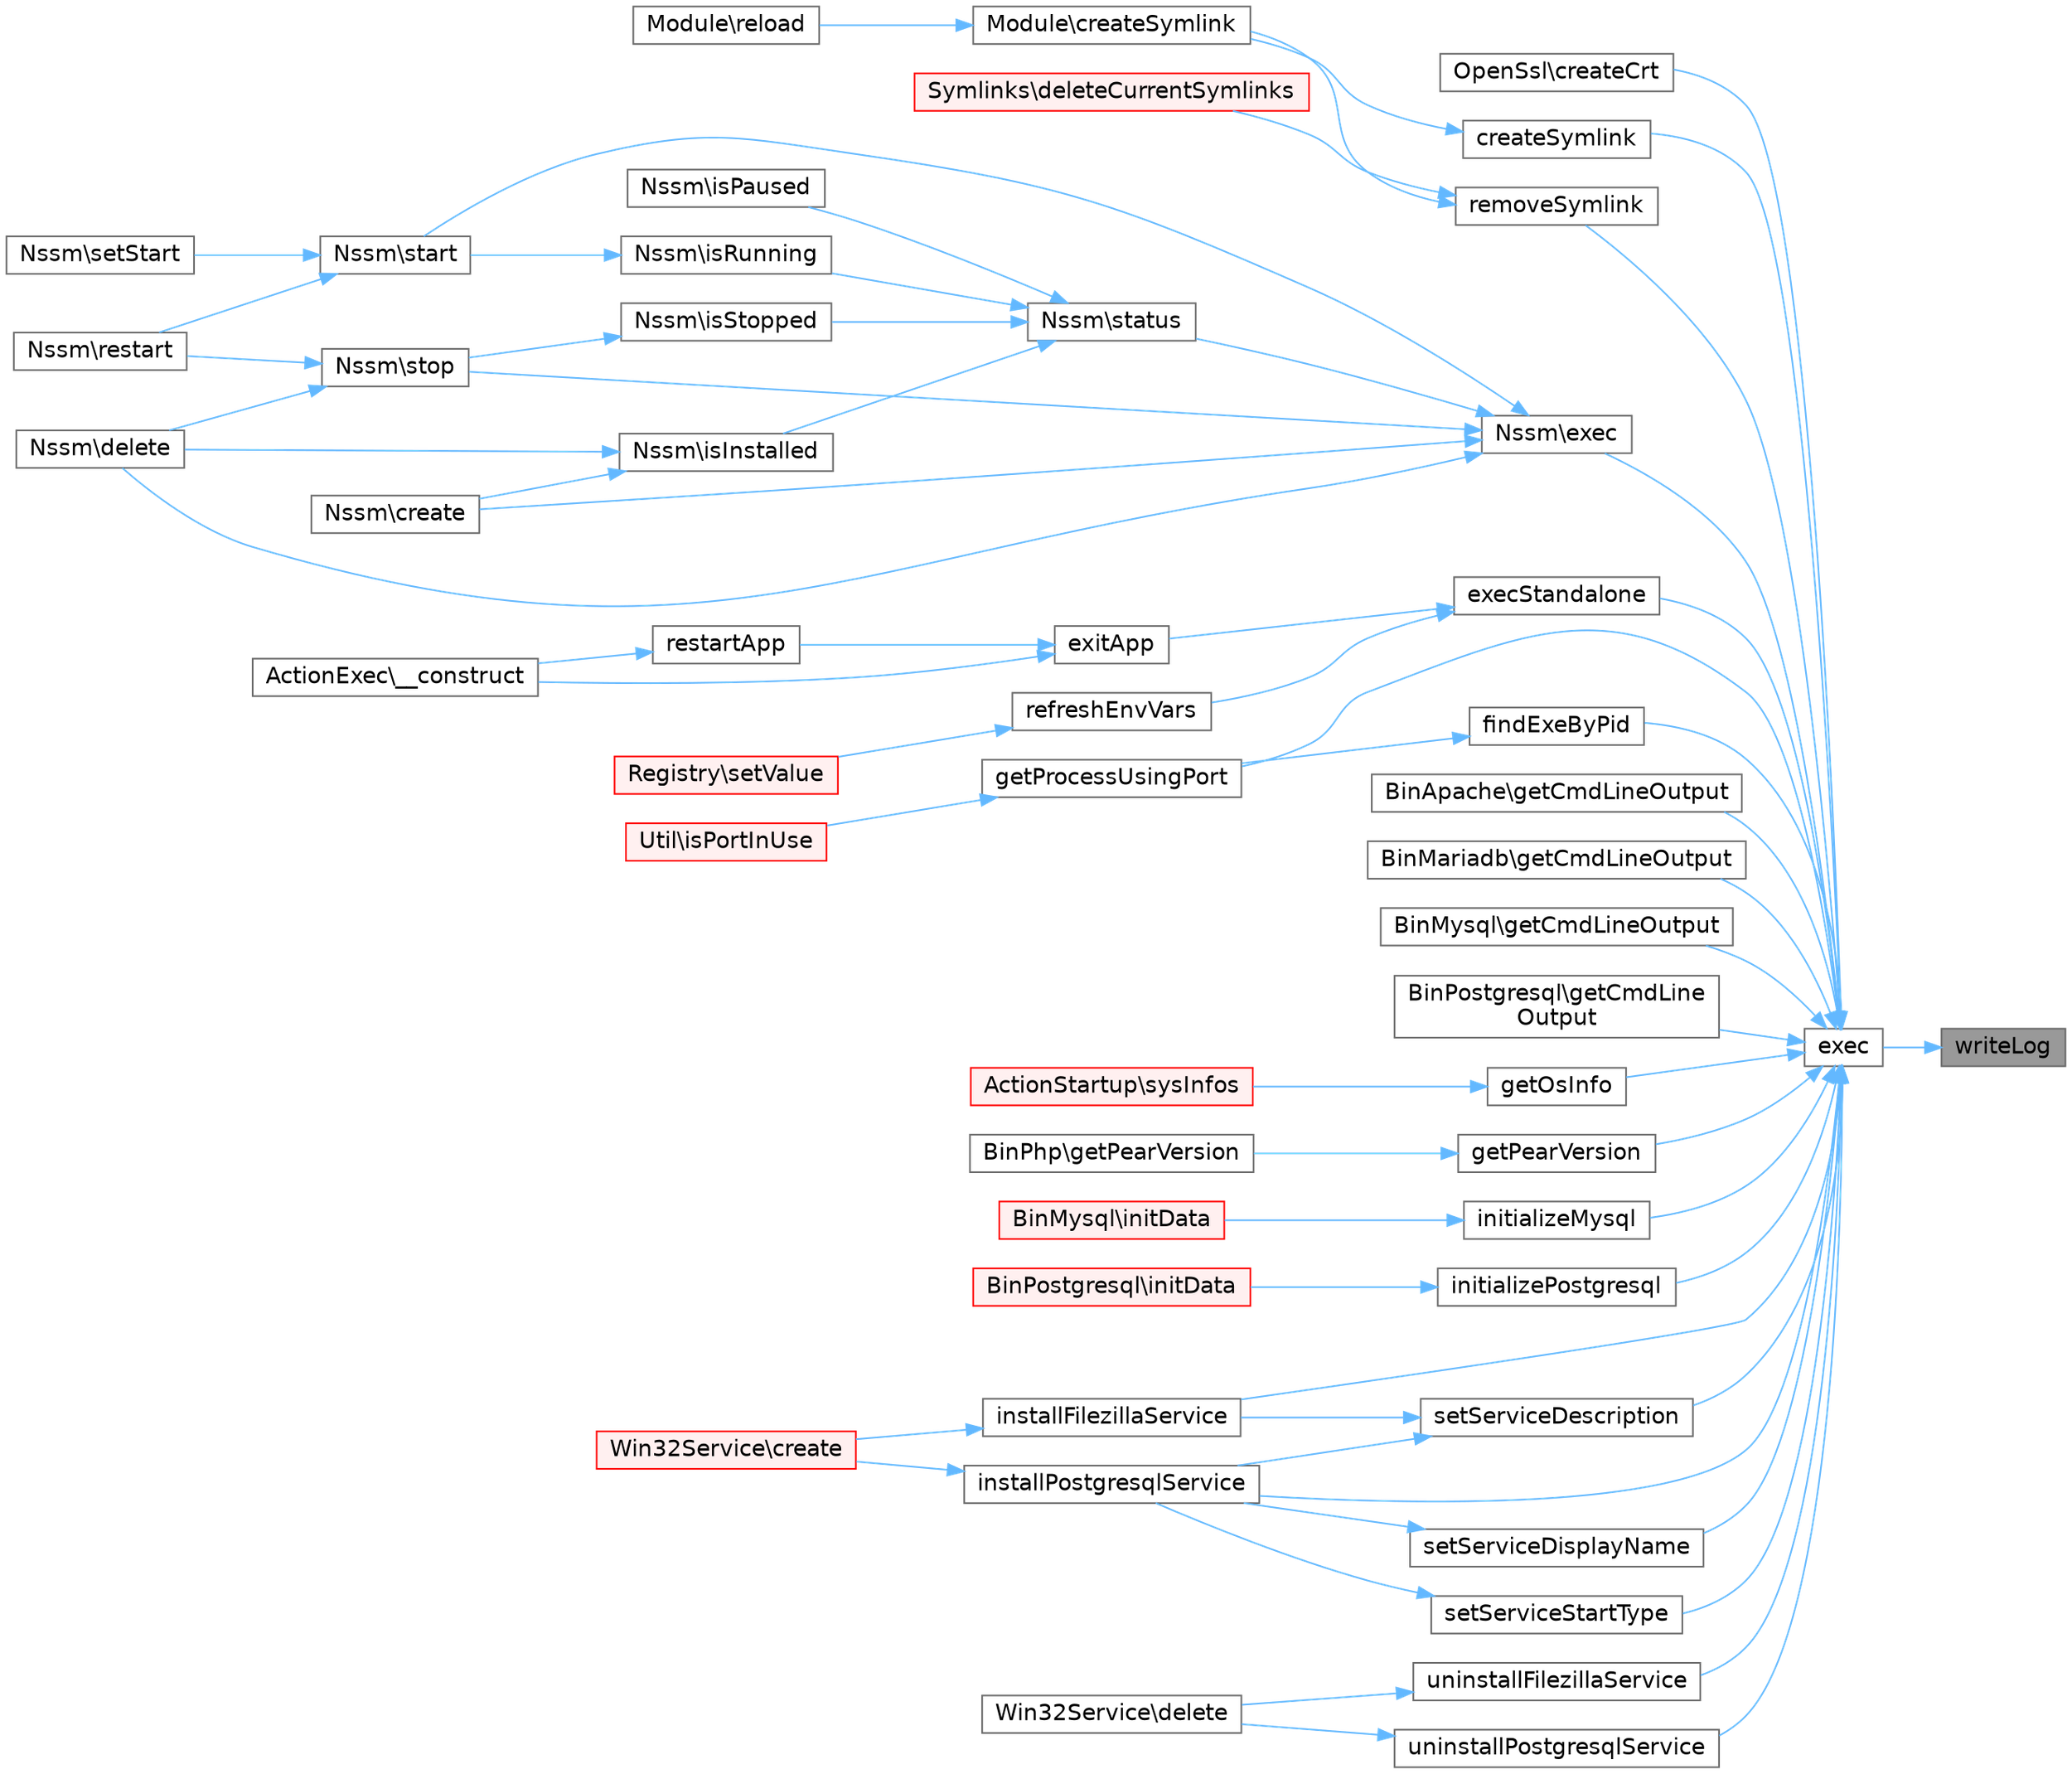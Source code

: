 digraph "writeLog"
{
 // LATEX_PDF_SIZE
  bgcolor="transparent";
  edge [fontname=Helvetica,fontsize=14,labelfontname=Helvetica,labelfontsize=14];
  node [fontname=Helvetica,fontsize=14,shape=box,height=0.2,width=0.4];
  rankdir="RL";
  Node1 [id="Node000001",label="writeLog",height=0.2,width=0.4,color="gray40", fillcolor="grey60", style="filled", fontcolor="black",tooltip=" "];
  Node1 -> Node2 [id="edge1_Node000001_Node000002",dir="back",color="steelblue1",style="solid",tooltip=" "];
  Node2 [id="Node000002",label="exec",height=0.2,width=0.4,color="grey40", fillcolor="white", style="filled",URL="$da/dbb/classBatch.html#aee2bd91e3b020c299c87d3b9457421cc",tooltip=" "];
  Node2 -> Node3 [id="edge2_Node000002_Node000003",dir="back",color="steelblue1",style="solid",tooltip=" "];
  Node3 [id="Node000003",label="OpenSsl\\createCrt",height=0.2,width=0.4,color="grey40", fillcolor="white", style="filled",URL="$db/d46/classOpenSsl.html#a55abe545574ebe853ae39930a2d84d9e",tooltip=" "];
  Node2 -> Node4 [id="edge3_Node000002_Node000004",dir="back",color="steelblue1",style="solid",tooltip=" "];
  Node4 [id="Node000004",label="createSymlink",height=0.2,width=0.4,color="grey40", fillcolor="white", style="filled",URL="$da/dbb/classBatch.html#ac4b9f1fcd90a2b32cd962376d5734119",tooltip=" "];
  Node4 -> Node5 [id="edge4_Node000004_Node000005",dir="back",color="steelblue1",style="solid",tooltip=" "];
  Node5 [id="Node000005",label="Module\\createSymlink",height=0.2,width=0.4,color="grey40", fillcolor="white", style="filled",URL="$d3/d9c/classModule.html#a3b7d910692a21073c89f0b25218e1f0f",tooltip=" "];
  Node5 -> Node6 [id="edge5_Node000005_Node000006",dir="back",color="steelblue1",style="solid",tooltip=" "];
  Node6 [id="Node000006",label="Module\\reload",height=0.2,width=0.4,color="grey40", fillcolor="white", style="filled",URL="$d3/d9c/classModule.html#abcf741f558ed8382bf163307e1a4e71d",tooltip=" "];
  Node2 -> Node7 [id="edge6_Node000002_Node000007",dir="back",color="steelblue1",style="solid",tooltip=" "];
  Node7 [id="Node000007",label="Nssm\\exec",height=0.2,width=0.4,color="grey40", fillcolor="white", style="filled",URL="$d3/d93/classNssm.html#a7066aa3944351f1f2690682182b0ec07",tooltip=" "];
  Node7 -> Node8 [id="edge7_Node000007_Node000008",dir="back",color="steelblue1",style="solid",tooltip=" "];
  Node8 [id="Node000008",label="Nssm\\create",height=0.2,width=0.4,color="grey40", fillcolor="white", style="filled",URL="$d3/d93/classNssm.html#a435e7d7525d4bcd0ed5e34a469f3adf6",tooltip=" "];
  Node7 -> Node9 [id="edge8_Node000007_Node000009",dir="back",color="steelblue1",style="solid",tooltip=" "];
  Node9 [id="Node000009",label="Nssm\\delete",height=0.2,width=0.4,color="grey40", fillcolor="white", style="filled",URL="$d3/d93/classNssm.html#a13bdffdd926f26b825ea57066334ff01",tooltip=" "];
  Node7 -> Node10 [id="edge9_Node000007_Node000010",dir="back",color="steelblue1",style="solid",tooltip=" "];
  Node10 [id="Node000010",label="Nssm\\start",height=0.2,width=0.4,color="grey40", fillcolor="white", style="filled",URL="$d3/d93/classNssm.html#af8fa59992209e36dccb3eefb0f75531f",tooltip=" "];
  Node10 -> Node11 [id="edge10_Node000010_Node000011",dir="back",color="steelblue1",style="solid",tooltip=" "];
  Node11 [id="Node000011",label="Nssm\\restart",height=0.2,width=0.4,color="grey40", fillcolor="white", style="filled",URL="$d3/d93/classNssm.html#ac8de9e38ce27c87f710dff42a13455cf",tooltip=" "];
  Node10 -> Node12 [id="edge11_Node000010_Node000012",dir="back",color="steelblue1",style="solid",tooltip=" "];
  Node12 [id="Node000012",label="Nssm\\setStart",height=0.2,width=0.4,color="grey40", fillcolor="white", style="filled",URL="$d3/d93/classNssm.html#a07ba918b59084b54116db0a896b27509",tooltip=" "];
  Node7 -> Node13 [id="edge12_Node000007_Node000013",dir="back",color="steelblue1",style="solid",tooltip=" "];
  Node13 [id="Node000013",label="Nssm\\status",height=0.2,width=0.4,color="grey40", fillcolor="white", style="filled",URL="$d3/d93/classNssm.html#a707975ef4ff1104de9ebc7b1c66a194e",tooltip=" "];
  Node13 -> Node14 [id="edge13_Node000013_Node000014",dir="back",color="steelblue1",style="solid",tooltip=" "];
  Node14 [id="Node000014",label="Nssm\\isInstalled",height=0.2,width=0.4,color="grey40", fillcolor="white", style="filled",URL="$d3/d93/classNssm.html#aed5400933aebc8d6b364a68b19664d1f",tooltip=" "];
  Node14 -> Node8 [id="edge14_Node000014_Node000008",dir="back",color="steelblue1",style="solid",tooltip=" "];
  Node14 -> Node9 [id="edge15_Node000014_Node000009",dir="back",color="steelblue1",style="solid",tooltip=" "];
  Node13 -> Node15 [id="edge16_Node000013_Node000015",dir="back",color="steelblue1",style="solid",tooltip=" "];
  Node15 [id="Node000015",label="Nssm\\isPaused",height=0.2,width=0.4,color="grey40", fillcolor="white", style="filled",URL="$d3/d93/classNssm.html#a753c75a39f0c5e861d1eb0083646d9d5",tooltip=" "];
  Node13 -> Node16 [id="edge17_Node000013_Node000016",dir="back",color="steelblue1",style="solid",tooltip=" "];
  Node16 [id="Node000016",label="Nssm\\isRunning",height=0.2,width=0.4,color="grey40", fillcolor="white", style="filled",URL="$d3/d93/classNssm.html#ad7e54aa55e82e9be1428d9fa8eb559a5",tooltip=" "];
  Node16 -> Node10 [id="edge18_Node000016_Node000010",dir="back",color="steelblue1",style="solid",tooltip=" "];
  Node13 -> Node17 [id="edge19_Node000013_Node000017",dir="back",color="steelblue1",style="solid",tooltip=" "];
  Node17 [id="Node000017",label="Nssm\\isStopped",height=0.2,width=0.4,color="grey40", fillcolor="white", style="filled",URL="$d3/d93/classNssm.html#aaf3350830f5be65c2a8521c0c937c73c",tooltip=" "];
  Node17 -> Node18 [id="edge20_Node000017_Node000018",dir="back",color="steelblue1",style="solid",tooltip=" "];
  Node18 [id="Node000018",label="Nssm\\stop",height=0.2,width=0.4,color="grey40", fillcolor="white", style="filled",URL="$d3/d93/classNssm.html#a8b6fc76a620d7557d06e9a11a9ffb509",tooltip=" "];
  Node18 -> Node9 [id="edge21_Node000018_Node000009",dir="back",color="steelblue1",style="solid",tooltip=" "];
  Node18 -> Node11 [id="edge22_Node000018_Node000011",dir="back",color="steelblue1",style="solid",tooltip=" "];
  Node7 -> Node18 [id="edge23_Node000007_Node000018",dir="back",color="steelblue1",style="solid",tooltip=" "];
  Node2 -> Node19 [id="edge24_Node000002_Node000019",dir="back",color="steelblue1",style="solid",tooltip=" "];
  Node19 [id="Node000019",label="execStandalone",height=0.2,width=0.4,color="grey40", fillcolor="white", style="filled",URL="$da/dbb/classBatch.html#a871fd22dab90ef1499e2eae9f2c73377",tooltip=" "];
  Node19 -> Node20 [id="edge25_Node000019_Node000020",dir="back",color="steelblue1",style="solid",tooltip=" "];
  Node20 [id="Node000020",label="exitApp",height=0.2,width=0.4,color="grey40", fillcolor="white", style="filled",URL="$da/dbb/classBatch.html#aca27f962f806f8bce07383b0b0b60a39",tooltip=" "];
  Node20 -> Node21 [id="edge26_Node000020_Node000021",dir="back",color="steelblue1",style="solid",tooltip=" "];
  Node21 [id="Node000021",label="ActionExec\\__construct",height=0.2,width=0.4,color="grey40", fillcolor="white", style="filled",URL="$db/d8f/classActionExec.html#a57b60b4976a2c5d1e40f2d11aa72aa7d",tooltip=" "];
  Node20 -> Node22 [id="edge27_Node000020_Node000022",dir="back",color="steelblue1",style="solid",tooltip=" "];
  Node22 [id="Node000022",label="restartApp",height=0.2,width=0.4,color="grey40", fillcolor="white", style="filled",URL="$da/dbb/classBatch.html#aec4e90053a1b80c468077e8f76544b8f",tooltip=" "];
  Node22 -> Node21 [id="edge28_Node000022_Node000021",dir="back",color="steelblue1",style="solid",tooltip=" "];
  Node19 -> Node23 [id="edge29_Node000019_Node000023",dir="back",color="steelblue1",style="solid",tooltip=" "];
  Node23 [id="Node000023",label="refreshEnvVars",height=0.2,width=0.4,color="grey40", fillcolor="white", style="filled",URL="$da/dbb/classBatch.html#aa8268b8c76a2192b53246868f9d8676f",tooltip=" "];
  Node23 -> Node24 [id="edge30_Node000023_Node000024",dir="back",color="steelblue1",style="solid",tooltip=" "];
  Node24 [id="Node000024",label="Registry\\setValue",height=0.2,width=0.4,color="red", fillcolor="#FFF0F0", style="filled",URL="$db/d0d/classRegistry.html#a9050261e000314acbf283becdf1a610b",tooltip=" "];
  Node2 -> Node28 [id="edge31_Node000002_Node000028",dir="back",color="steelblue1",style="solid",tooltip=" "];
  Node28 [id="Node000028",label="findExeByPid",height=0.2,width=0.4,color="grey40", fillcolor="white", style="filled",URL="$da/dbb/classBatch.html#affa163da5118bee1ebaf70e3f5605114",tooltip=" "];
  Node28 -> Node29 [id="edge32_Node000028_Node000029",dir="back",color="steelblue1",style="solid",tooltip=" "];
  Node29 [id="Node000029",label="getProcessUsingPort",height=0.2,width=0.4,color="grey40", fillcolor="white", style="filled",URL="$da/dbb/classBatch.html#a81b09a654f73c8954934b6202a480c47",tooltip=" "];
  Node29 -> Node30 [id="edge33_Node000029_Node000030",dir="back",color="steelblue1",style="solid",tooltip=" "];
  Node30 [id="Node000030",label="Util\\isPortInUse",height=0.2,width=0.4,color="red", fillcolor="#FFF0F0", style="filled",URL="$d6/de4/classUtil.html#a997ef76d56e91536a41ef5735682cf73",tooltip=" "];
  Node2 -> Node50 [id="edge34_Node000002_Node000050",dir="back",color="steelblue1",style="solid",tooltip=" "];
  Node50 [id="Node000050",label="BinApache\\getCmdLineOutput",height=0.2,width=0.4,color="grey40", fillcolor="white", style="filled",URL="$d9/d6c/classBinApache.html#a57b46970f89977bc5f86f5283523c6e4",tooltip=" "];
  Node2 -> Node51 [id="edge35_Node000002_Node000051",dir="back",color="steelblue1",style="solid",tooltip=" "];
  Node51 [id="Node000051",label="BinMariadb\\getCmdLineOutput",height=0.2,width=0.4,color="grey40", fillcolor="white", style="filled",URL="$d4/d8f/classBinMariadb.html#a57b46970f89977bc5f86f5283523c6e4",tooltip=" "];
  Node2 -> Node52 [id="edge36_Node000002_Node000052",dir="back",color="steelblue1",style="solid",tooltip=" "];
  Node52 [id="Node000052",label="BinMysql\\getCmdLineOutput",height=0.2,width=0.4,color="grey40", fillcolor="white", style="filled",URL="$d6/d88/classBinMysql.html#a57b46970f89977bc5f86f5283523c6e4",tooltip=" "];
  Node2 -> Node53 [id="edge37_Node000002_Node000053",dir="back",color="steelblue1",style="solid",tooltip=" "];
  Node53 [id="Node000053",label="BinPostgresql\\getCmdLine\lOutput",height=0.2,width=0.4,color="grey40", fillcolor="white", style="filled",URL="$dc/db9/classBinPostgresql.html#a57b46970f89977bc5f86f5283523c6e4",tooltip=" "];
  Node2 -> Node54 [id="edge38_Node000002_Node000054",dir="back",color="steelblue1",style="solid",tooltip=" "];
  Node54 [id="Node000054",label="getOsInfo",height=0.2,width=0.4,color="grey40", fillcolor="white", style="filled",URL="$da/dbb/classBatch.html#acb64073a1268b459e5b303c71e9b52b3",tooltip=" "];
  Node54 -> Node55 [id="edge39_Node000054_Node000055",dir="back",color="steelblue1",style="solid",tooltip=" "];
  Node55 [id="Node000055",label="ActionStartup\\sysInfos",height=0.2,width=0.4,color="red", fillcolor="#FFF0F0", style="filled",URL="$d1/db8/classActionStartup.html#a333745edd5a01a42f6ead886fc34ea9d",tooltip=" "];
  Node2 -> Node56 [id="edge40_Node000002_Node000056",dir="back",color="steelblue1",style="solid",tooltip=" "];
  Node56 [id="Node000056",label="getPearVersion",height=0.2,width=0.4,color="grey40", fillcolor="white", style="filled",URL="$da/dbb/classBatch.html#adf55f7b8d0fe647b57ada791ee9eb414",tooltip=" "];
  Node56 -> Node57 [id="edge41_Node000056_Node000057",dir="back",color="steelblue1",style="solid",tooltip=" "];
  Node57 [id="Node000057",label="BinPhp\\getPearVersion",height=0.2,width=0.4,color="grey40", fillcolor="white", style="filled",URL="$dc/db3/classBinPhp.html#af5327abfcb89f70136991ce3bce70ead",tooltip=" "];
  Node2 -> Node29 [id="edge42_Node000002_Node000029",dir="back",color="steelblue1",style="solid",tooltip=" "];
  Node2 -> Node58 [id="edge43_Node000002_Node000058",dir="back",color="steelblue1",style="solid",tooltip=" "];
  Node58 [id="Node000058",label="initializeMysql",height=0.2,width=0.4,color="grey40", fillcolor="white", style="filled",URL="$da/dbb/classBatch.html#ab770ebd59c187f7d798546c4171ca91e",tooltip=" "];
  Node58 -> Node59 [id="edge44_Node000058_Node000059",dir="back",color="steelblue1",style="solid",tooltip=" "];
  Node59 [id="Node000059",label="BinMysql\\initData",height=0.2,width=0.4,color="red", fillcolor="#FFF0F0", style="filled",URL="$d6/d88/classBinMysql.html#aa05a4373abe82c67a1f6812ef28800ff",tooltip=" "];
  Node2 -> Node62 [id="edge45_Node000002_Node000062",dir="back",color="steelblue1",style="solid",tooltip=" "];
  Node62 [id="Node000062",label="initializePostgresql",height=0.2,width=0.4,color="grey40", fillcolor="white", style="filled",URL="$da/dbb/classBatch.html#a7e2bd3172f8a3f58d079810cf9e8e275",tooltip=" "];
  Node62 -> Node63 [id="edge46_Node000062_Node000063",dir="back",color="steelblue1",style="solid",tooltip=" "];
  Node63 [id="Node000063",label="BinPostgresql\\initData",height=0.2,width=0.4,color="red", fillcolor="#FFF0F0", style="filled",URL="$dc/db9/classBinPostgresql.html#a39eaff72da8a04ade377c086ddc3e0a3",tooltip=" "];
  Node2 -> Node66 [id="edge47_Node000002_Node000066",dir="back",color="steelblue1",style="solid",tooltip=" "];
  Node66 [id="Node000066",label="installFilezillaService",height=0.2,width=0.4,color="grey40", fillcolor="white", style="filled",URL="$da/dbb/classBatch.html#af07347734a89c0b4a44625a66edc42b9",tooltip=" "];
  Node66 -> Node67 [id="edge48_Node000066_Node000067",dir="back",color="steelblue1",style="solid",tooltip=" "];
  Node67 [id="Node000067",label="Win32Service\\create",height=0.2,width=0.4,color="red", fillcolor="#FFF0F0", style="filled",URL="$df/d28/classWin32Service.html#a435e7d7525d4bcd0ed5e34a469f3adf6",tooltip=" "];
  Node2 -> Node69 [id="edge49_Node000002_Node000069",dir="back",color="steelblue1",style="solid",tooltip=" "];
  Node69 [id="Node000069",label="installPostgresqlService",height=0.2,width=0.4,color="grey40", fillcolor="white", style="filled",URL="$da/dbb/classBatch.html#a555380c1f19c982d5d9d5531560c0d81",tooltip=" "];
  Node69 -> Node67 [id="edge50_Node000069_Node000067",dir="back",color="steelblue1",style="solid",tooltip=" "];
  Node2 -> Node70 [id="edge51_Node000002_Node000070",dir="back",color="steelblue1",style="solid",tooltip=" "];
  Node70 [id="Node000070",label="removeSymlink",height=0.2,width=0.4,color="grey40", fillcolor="white", style="filled",URL="$da/dbb/classBatch.html#a29c82fdf9d8440ef7545562475163d55",tooltip=" "];
  Node70 -> Node5 [id="edge52_Node000070_Node000005",dir="back",color="steelblue1",style="solid",tooltip=" "];
  Node70 -> Node71 [id="edge53_Node000070_Node000071",dir="back",color="steelblue1",style="solid",tooltip=" "];
  Node71 [id="Node000071",label="Symlinks\\deleteCurrentSymlinks",height=0.2,width=0.4,color="red", fillcolor="#FFF0F0", style="filled",URL="$de/db3/classSymlinks.html#a481e5161d8483e116769511960d5ac41",tooltip=" "];
  Node2 -> Node73 [id="edge54_Node000002_Node000073",dir="back",color="steelblue1",style="solid",tooltip=" "];
  Node73 [id="Node000073",label="setServiceDescription",height=0.2,width=0.4,color="grey40", fillcolor="white", style="filled",URL="$da/dbb/classBatch.html#acda0b6404dd20579381b751d3d4af707",tooltip=" "];
  Node73 -> Node66 [id="edge55_Node000073_Node000066",dir="back",color="steelblue1",style="solid",tooltip=" "];
  Node73 -> Node69 [id="edge56_Node000073_Node000069",dir="back",color="steelblue1",style="solid",tooltip=" "];
  Node2 -> Node74 [id="edge57_Node000002_Node000074",dir="back",color="steelblue1",style="solid",tooltip=" "];
  Node74 [id="Node000074",label="setServiceDisplayName",height=0.2,width=0.4,color="grey40", fillcolor="white", style="filled",URL="$da/dbb/classBatch.html#a8c13852b90e417cdf3f92019cc4b8bc0",tooltip=" "];
  Node74 -> Node69 [id="edge58_Node000074_Node000069",dir="back",color="steelblue1",style="solid",tooltip=" "];
  Node2 -> Node75 [id="edge59_Node000002_Node000075",dir="back",color="steelblue1",style="solid",tooltip=" "];
  Node75 [id="Node000075",label="setServiceStartType",height=0.2,width=0.4,color="grey40", fillcolor="white", style="filled",URL="$da/dbb/classBatch.html#a8eaf1384680cf871cbf27b360fd24868",tooltip=" "];
  Node75 -> Node69 [id="edge60_Node000075_Node000069",dir="back",color="steelblue1",style="solid",tooltip=" "];
  Node2 -> Node76 [id="edge61_Node000002_Node000076",dir="back",color="steelblue1",style="solid",tooltip=" "];
  Node76 [id="Node000076",label="uninstallFilezillaService",height=0.2,width=0.4,color="grey40", fillcolor="white", style="filled",URL="$da/dbb/classBatch.html#a00546aed3563396c7dae024d27507b5b",tooltip=" "];
  Node76 -> Node77 [id="edge62_Node000076_Node000077",dir="back",color="steelblue1",style="solid",tooltip=" "];
  Node77 [id="Node000077",label="Win32Service\\delete",height=0.2,width=0.4,color="grey40", fillcolor="white", style="filled",URL="$df/d28/classWin32Service.html#a13bdffdd926f26b825ea57066334ff01",tooltip=" "];
  Node2 -> Node78 [id="edge63_Node000002_Node000078",dir="back",color="steelblue1",style="solid",tooltip=" "];
  Node78 [id="Node000078",label="uninstallPostgresqlService",height=0.2,width=0.4,color="grey40", fillcolor="white", style="filled",URL="$da/dbb/classBatch.html#a9879dc655ec1eb634f8047379c5f81a9",tooltip=" "];
  Node78 -> Node77 [id="edge64_Node000078_Node000077",dir="back",color="steelblue1",style="solid",tooltip=" "];
}
